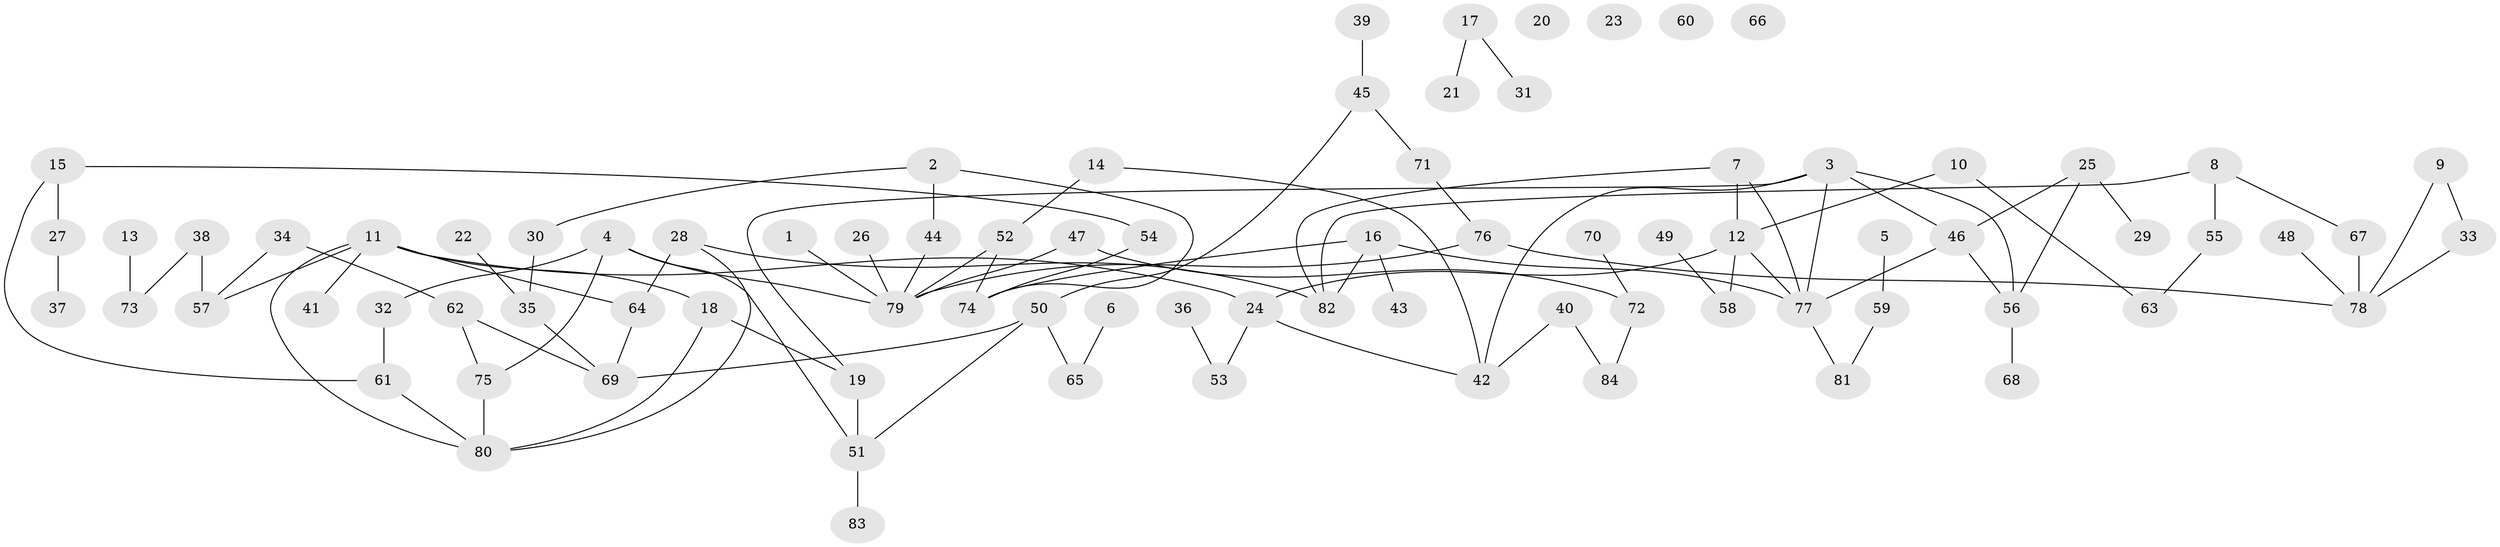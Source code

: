 // coarse degree distribution, {3: 0.14, 1: 0.32, 2: 0.28, 0: 0.08, 5: 0.04, 4: 0.1, 7: 0.02, 12: 0.02}
// Generated by graph-tools (version 1.1) at 2025/43/03/04/25 21:43:21]
// undirected, 84 vertices, 103 edges
graph export_dot {
graph [start="1"]
  node [color=gray90,style=filled];
  1;
  2;
  3;
  4;
  5;
  6;
  7;
  8;
  9;
  10;
  11;
  12;
  13;
  14;
  15;
  16;
  17;
  18;
  19;
  20;
  21;
  22;
  23;
  24;
  25;
  26;
  27;
  28;
  29;
  30;
  31;
  32;
  33;
  34;
  35;
  36;
  37;
  38;
  39;
  40;
  41;
  42;
  43;
  44;
  45;
  46;
  47;
  48;
  49;
  50;
  51;
  52;
  53;
  54;
  55;
  56;
  57;
  58;
  59;
  60;
  61;
  62;
  63;
  64;
  65;
  66;
  67;
  68;
  69;
  70;
  71;
  72;
  73;
  74;
  75;
  76;
  77;
  78;
  79;
  80;
  81;
  82;
  83;
  84;
  1 -- 79;
  2 -- 30;
  2 -- 44;
  2 -- 74;
  3 -- 19;
  3 -- 42;
  3 -- 46;
  3 -- 56;
  3 -- 77;
  4 -- 32;
  4 -- 51;
  4 -- 75;
  4 -- 79;
  5 -- 59;
  6 -- 65;
  7 -- 12;
  7 -- 77;
  7 -- 82;
  8 -- 55;
  8 -- 67;
  8 -- 82;
  9 -- 33;
  9 -- 78;
  10 -- 12;
  10 -- 63;
  11 -- 18;
  11 -- 24;
  11 -- 41;
  11 -- 57;
  11 -- 64;
  11 -- 80;
  12 -- 24;
  12 -- 58;
  12 -- 77;
  13 -- 73;
  14 -- 42;
  14 -- 52;
  15 -- 27;
  15 -- 54;
  15 -- 61;
  16 -- 43;
  16 -- 74;
  16 -- 77;
  16 -- 82;
  17 -- 21;
  17 -- 31;
  18 -- 19;
  18 -- 80;
  19 -- 51;
  22 -- 35;
  24 -- 42;
  24 -- 53;
  25 -- 29;
  25 -- 46;
  25 -- 56;
  26 -- 79;
  27 -- 37;
  28 -- 64;
  28 -- 80;
  28 -- 82;
  30 -- 35;
  32 -- 61;
  33 -- 78;
  34 -- 57;
  34 -- 62;
  35 -- 69;
  36 -- 53;
  38 -- 57;
  38 -- 73;
  39 -- 45;
  40 -- 42;
  40 -- 84;
  44 -- 79;
  45 -- 50;
  45 -- 71;
  46 -- 56;
  46 -- 77;
  47 -- 72;
  47 -- 79;
  48 -- 78;
  49 -- 58;
  50 -- 51;
  50 -- 65;
  50 -- 69;
  51 -- 83;
  52 -- 74;
  52 -- 79;
  54 -- 74;
  55 -- 63;
  56 -- 68;
  59 -- 81;
  61 -- 80;
  62 -- 69;
  62 -- 75;
  64 -- 69;
  67 -- 78;
  70 -- 72;
  71 -- 76;
  72 -- 84;
  75 -- 80;
  76 -- 78;
  76 -- 79;
  77 -- 81;
}
